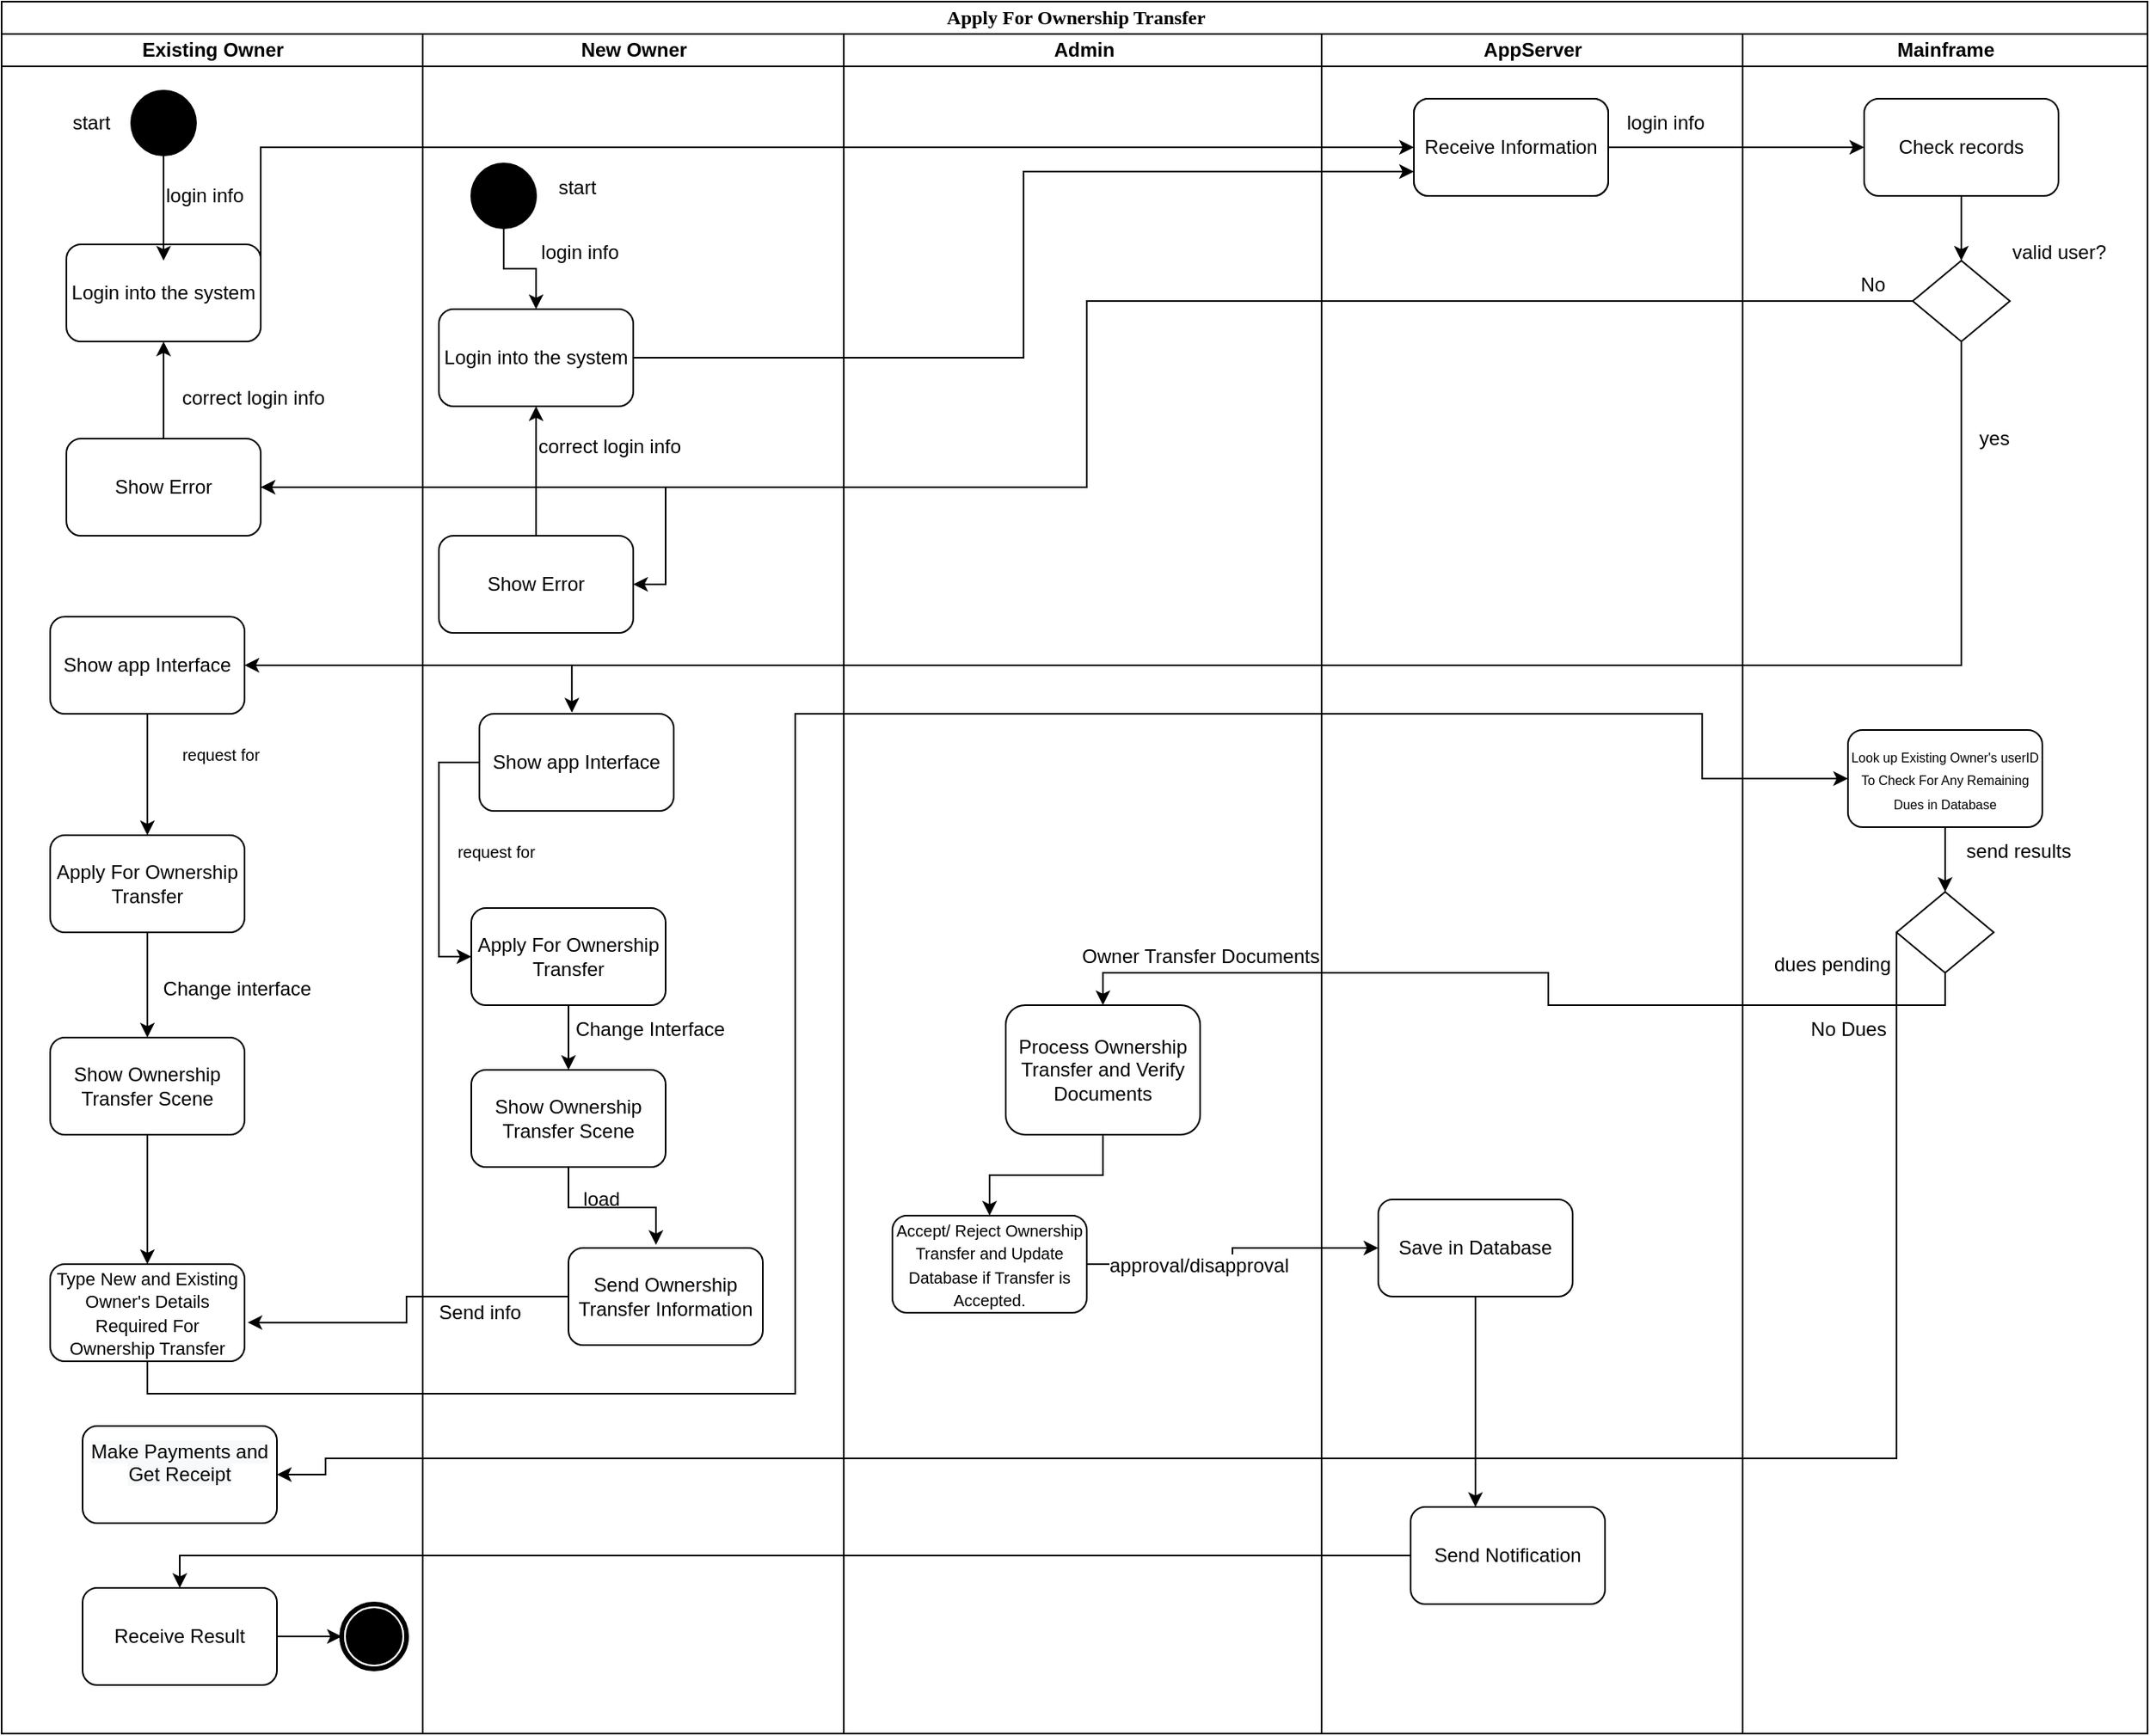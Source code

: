 <mxfile version="20.2.3" type="device"><diagram id="Ap3RwUIApTw5fJCIHlnm" name="Page-1"><mxGraphModel dx="1384" dy="729" grid="1" gridSize="10" guides="1" tooltips="1" connect="1" arrows="1" fold="1" page="1" pageScale="1" pageWidth="1200" pageHeight="1600" math="0" shadow="0"><root><mxCell id="0"/><mxCell id="1" parent="0"/><mxCell id="4CDxR_zVIVkSJxMHDh3r-1" value="Apply For Ownership Transfer" style="swimlane;html=1;childLayout=stackLayout;startSize=20;rounded=0;shadow=0;comic=0;labelBackgroundColor=none;strokeWidth=1;fontFamily=Verdana;fontSize=12;align=center;" vertex="1" parent="1"><mxGeometry x="510" y="230" width="1325" height="1070" as="geometry"/></mxCell><mxCell id="4CDxR_zVIVkSJxMHDh3r-2" value="Existing Owner" style="swimlane;html=1;startSize=20;" vertex="1" parent="4CDxR_zVIVkSJxMHDh3r-1"><mxGeometry y="20" width="260" height="1050" as="geometry"/></mxCell><mxCell id="4CDxR_zVIVkSJxMHDh3r-3" value="" style="ellipse;whiteSpace=wrap;html=1;rounded=0;shadow=0;comic=0;labelBackgroundColor=none;strokeWidth=1;fillColor=#000000;fontFamily=Verdana;fontSize=12;align=center;" vertex="1" parent="4CDxR_zVIVkSJxMHDh3r-2"><mxGeometry x="80" y="35" width="40" height="40" as="geometry"/></mxCell><mxCell id="4CDxR_zVIVkSJxMHDh3r-4" value="start&lt;br&gt;" style="text;html=1;align=center;verticalAlign=middle;resizable=0;points=[];autosize=1;strokeColor=none;fillColor=none;" vertex="1" parent="4CDxR_zVIVkSJxMHDh3r-2"><mxGeometry x="30" y="40" width="50" height="30" as="geometry"/></mxCell><mxCell id="4CDxR_zVIVkSJxMHDh3r-5" value="login info&lt;br&gt;" style="text;html=1;align=center;verticalAlign=middle;resizable=0;points=[];autosize=1;strokeColor=none;fillColor=none;" vertex="1" parent="4CDxR_zVIVkSJxMHDh3r-2"><mxGeometry x="90" y="85" width="70" height="30" as="geometry"/></mxCell><mxCell id="4CDxR_zVIVkSJxMHDh3r-6" value="Login into the system" style="rounded=1;whiteSpace=wrap;html=1;" vertex="1" parent="4CDxR_zVIVkSJxMHDh3r-2"><mxGeometry x="40" y="130" width="120" height="60" as="geometry"/></mxCell><mxCell id="4CDxR_zVIVkSJxMHDh3r-118" style="edgeStyle=orthogonalEdgeStyle;rounded=0;orthogonalLoop=1;jettySize=auto;html=1;exitX=0.5;exitY=0;exitDx=0;exitDy=0;entryX=0.5;entryY=1;entryDx=0;entryDy=0;" edge="1" parent="4CDxR_zVIVkSJxMHDh3r-2" source="4CDxR_zVIVkSJxMHDh3r-8" target="4CDxR_zVIVkSJxMHDh3r-6"><mxGeometry relative="1" as="geometry"/></mxCell><mxCell id="4CDxR_zVIVkSJxMHDh3r-8" value="Show Error" style="rounded=1;whiteSpace=wrap;html=1;" vertex="1" parent="4CDxR_zVIVkSJxMHDh3r-2"><mxGeometry x="40" y="250" width="120" height="60" as="geometry"/></mxCell><mxCell id="4CDxR_zVIVkSJxMHDh3r-122" style="edgeStyle=orthogonalEdgeStyle;rounded=0;orthogonalLoop=1;jettySize=auto;html=1;exitX=0.5;exitY=1;exitDx=0;exitDy=0;entryX=0.5;entryY=0;entryDx=0;entryDy=0;" edge="1" parent="4CDxR_zVIVkSJxMHDh3r-2" source="4CDxR_zVIVkSJxMHDh3r-10" target="4CDxR_zVIVkSJxMHDh3r-12"><mxGeometry relative="1" as="geometry"/></mxCell><mxCell id="4CDxR_zVIVkSJxMHDh3r-10" value="Show app Interface" style="rounded=1;whiteSpace=wrap;html=1;" vertex="1" parent="4CDxR_zVIVkSJxMHDh3r-2"><mxGeometry x="30" y="360" width="120" height="60" as="geometry"/></mxCell><mxCell id="4CDxR_zVIVkSJxMHDh3r-11" value="&lt;font size=&quot;1&quot;&gt;request for&lt;/font&gt;" style="text;html=1;align=center;verticalAlign=middle;resizable=0;points=[];autosize=1;strokeColor=none;fillColor=none;" vertex="1" parent="4CDxR_zVIVkSJxMHDh3r-2"><mxGeometry x="100" y="430" width="70" height="30" as="geometry"/></mxCell><mxCell id="4CDxR_zVIVkSJxMHDh3r-12" value="&lt;font style=&quot;font-size: 12px;&quot;&gt;Apply For Ownership Transfer&lt;/font&gt;" style="rounded=1;whiteSpace=wrap;html=1;fontSize=9;" vertex="1" parent="4CDxR_zVIVkSJxMHDh3r-2"><mxGeometry x="30" y="495" width="120" height="60" as="geometry"/></mxCell><mxCell id="4CDxR_zVIVkSJxMHDh3r-119" value="correct login info" style="text;html=1;align=center;verticalAlign=middle;resizable=0;points=[];autosize=1;strokeColor=none;fillColor=none;" vertex="1" parent="4CDxR_zVIVkSJxMHDh3r-2"><mxGeometry x="100" y="210" width="110" height="30" as="geometry"/></mxCell><mxCell id="4CDxR_zVIVkSJxMHDh3r-124" value="Show Ownership Transfer Scene" style="rounded=1;whiteSpace=wrap;html=1;fontSize=12;" vertex="1" parent="4CDxR_zVIVkSJxMHDh3r-2"><mxGeometry x="30" y="620" width="120" height="60" as="geometry"/></mxCell><mxCell id="4CDxR_zVIVkSJxMHDh3r-123" style="edgeStyle=orthogonalEdgeStyle;rounded=0;orthogonalLoop=1;jettySize=auto;html=1;exitX=0.5;exitY=1;exitDx=0;exitDy=0;fontSize=12;" edge="1" parent="4CDxR_zVIVkSJxMHDh3r-2" source="4CDxR_zVIVkSJxMHDh3r-12" target="4CDxR_zVIVkSJxMHDh3r-124"><mxGeometry relative="1" as="geometry"><mxPoint x="90" y="600" as="targetPoint"/></mxGeometry></mxCell><mxCell id="4CDxR_zVIVkSJxMHDh3r-127" value="Change interface&lt;br&gt;" style="text;html=1;align=center;verticalAlign=middle;resizable=0;points=[];autosize=1;strokeColor=none;fillColor=none;fontSize=12;" vertex="1" parent="4CDxR_zVIVkSJxMHDh3r-2"><mxGeometry x="90" y="575" width="110" height="30" as="geometry"/></mxCell><mxCell id="4CDxR_zVIVkSJxMHDh3r-130" value="&lt;span style=&quot;font-size: 11px;&quot;&gt;Type New and Existing Owner's Details Required For Ownership Transfer&lt;/span&gt;" style="rounded=1;whiteSpace=wrap;html=1;fontSize=12;" vertex="1" parent="4CDxR_zVIVkSJxMHDh3r-2"><mxGeometry x="30" y="760" width="120" height="60" as="geometry"/></mxCell><mxCell id="4CDxR_zVIVkSJxMHDh3r-129" style="edgeStyle=orthogonalEdgeStyle;rounded=0;orthogonalLoop=1;jettySize=auto;html=1;exitX=0.5;exitY=1;exitDx=0;exitDy=0;fontSize=12;" edge="1" parent="4CDxR_zVIVkSJxMHDh3r-2" source="4CDxR_zVIVkSJxMHDh3r-124" target="4CDxR_zVIVkSJxMHDh3r-130"><mxGeometry relative="1" as="geometry"><mxPoint x="90" y="740" as="targetPoint"/></mxGeometry></mxCell><mxCell id="4CDxR_zVIVkSJxMHDh3r-187" value="&#10;&lt;span style=&quot;color: rgb(0, 0, 0); font-family: Helvetica; font-size: 12px; font-style: normal; font-variant-ligatures: normal; font-variant-caps: normal; font-weight: 400; letter-spacing: normal; orphans: 2; text-align: center; text-indent: 0px; text-transform: none; widows: 2; word-spacing: 0px; -webkit-text-stroke-width: 0px; background-color: rgb(248, 249, 250); text-decoration-thickness: initial; text-decoration-style: initial; text-decoration-color: initial; float: none; display: inline !important;&quot;&gt;Make Payments and Get Receipt&lt;/span&gt;&#10;&#10;" style="rounded=1;whiteSpace=wrap;html=1;fontSize=12;" vertex="1" parent="4CDxR_zVIVkSJxMHDh3r-2"><mxGeometry x="50" y="860" width="120" height="60" as="geometry"/></mxCell><mxCell id="4CDxR_zVIVkSJxMHDh3r-190" style="edgeStyle=orthogonalEdgeStyle;rounded=0;orthogonalLoop=1;jettySize=auto;html=1;exitX=1;exitY=0.5;exitDx=0;exitDy=0;entryX=0;entryY=0.5;entryDx=0;entryDy=0;fontSize=12;" edge="1" parent="4CDxR_zVIVkSJxMHDh3r-2" source="4CDxR_zVIVkSJxMHDh3r-188" target="4CDxR_zVIVkSJxMHDh3r-189"><mxGeometry relative="1" as="geometry"/></mxCell><mxCell id="4CDxR_zVIVkSJxMHDh3r-188" value="Receive Result" style="rounded=1;whiteSpace=wrap;html=1;fontSize=12;" vertex="1" parent="4CDxR_zVIVkSJxMHDh3r-2"><mxGeometry x="50" y="960" width="120" height="60" as="geometry"/></mxCell><mxCell id="4CDxR_zVIVkSJxMHDh3r-189" value="" style="shape=mxgraph.bpmn.shape;html=1;verticalLabelPosition=bottom;labelBackgroundColor=#ffffff;verticalAlign=top;perimeter=ellipsePerimeter;outline=end;symbol=terminate;rounded=0;shadow=0;comic=0;strokeWidth=1;fontFamily=Verdana;fontSize=12;align=center;" vertex="1" parent="4CDxR_zVIVkSJxMHDh3r-2"><mxGeometry x="210" y="970" width="40" height="40" as="geometry"/></mxCell><mxCell id="4CDxR_zVIVkSJxMHDh3r-13" value="AppServer" style="swimlane;html=1;startSize=20;" vertex="1" parent="4CDxR_zVIVkSJxMHDh3r-1"><mxGeometry x="260" y="20" width="260" height="1050" as="geometry"/></mxCell><mxCell id="4CDxR_zVIVkSJxMHDh3r-70" value="New Owner" style="swimlane;html=1;startSize=20;" vertex="1" parent="4CDxR_zVIVkSJxMHDh3r-13"><mxGeometry width="260" height="1050" as="geometry"/></mxCell><mxCell id="4CDxR_zVIVkSJxMHDh3r-131" value="Send Ownership Transfer Information" style="rounded=1;whiteSpace=wrap;html=1;fontSize=12;" vertex="1" parent="4CDxR_zVIVkSJxMHDh3r-70"><mxGeometry x="90" y="750" width="120" height="60" as="geometry"/></mxCell><mxCell id="4CDxR_zVIVkSJxMHDh3r-146" style="edgeStyle=orthogonalEdgeStyle;rounded=0;orthogonalLoop=1;jettySize=auto;html=1;exitX=0.5;exitY=1;exitDx=0;exitDy=0;entryX=0.5;entryY=0;entryDx=0;entryDy=0;fontSize=12;" edge="1" parent="4CDxR_zVIVkSJxMHDh3r-70" source="4CDxR_zVIVkSJxMHDh3r-132" target="4CDxR_zVIVkSJxMHDh3r-145"><mxGeometry relative="1" as="geometry"/></mxCell><mxCell id="4CDxR_zVIVkSJxMHDh3r-132" value="" style="ellipse;whiteSpace=wrap;html=1;rounded=0;shadow=0;comic=0;labelBackgroundColor=none;strokeWidth=1;fillColor=#000000;fontFamily=Verdana;fontSize=12;align=center;" vertex="1" parent="4CDxR_zVIVkSJxMHDh3r-70"><mxGeometry x="30" y="80" width="40" height="40" as="geometry"/></mxCell><mxCell id="4CDxR_zVIVkSJxMHDh3r-133" value="start&lt;br&gt;" style="text;html=1;align=center;verticalAlign=middle;resizable=0;points=[];autosize=1;strokeColor=none;fillColor=none;" vertex="1" parent="4CDxR_zVIVkSJxMHDh3r-70"><mxGeometry x="70" y="80" width="50" height="30" as="geometry"/></mxCell><mxCell id="4CDxR_zVIVkSJxMHDh3r-145" value="Login into the system" style="rounded=1;whiteSpace=wrap;html=1;" vertex="1" parent="4CDxR_zVIVkSJxMHDh3r-70"><mxGeometry x="10" y="170" width="120" height="60" as="geometry"/></mxCell><mxCell id="4CDxR_zVIVkSJxMHDh3r-147" value="&amp;nbsp;login info" style="text;html=1;align=center;verticalAlign=middle;resizable=0;points=[];autosize=1;strokeColor=none;fillColor=none;fontSize=12;" vertex="1" parent="4CDxR_zVIVkSJxMHDh3r-70"><mxGeometry x="60" y="120" width="70" height="30" as="geometry"/></mxCell><mxCell id="4CDxR_zVIVkSJxMHDh3r-153" style="edgeStyle=orthogonalEdgeStyle;rounded=0;orthogonalLoop=1;jettySize=auto;html=1;exitX=0.5;exitY=0;exitDx=0;exitDy=0;entryX=0.5;entryY=1;entryDx=0;entryDy=0;fontSize=12;" edge="1" parent="4CDxR_zVIVkSJxMHDh3r-70" source="4CDxR_zVIVkSJxMHDh3r-150" target="4CDxR_zVIVkSJxMHDh3r-145"><mxGeometry relative="1" as="geometry"/></mxCell><mxCell id="4CDxR_zVIVkSJxMHDh3r-150" value="Show Error" style="rounded=1;whiteSpace=wrap;html=1;" vertex="1" parent="4CDxR_zVIVkSJxMHDh3r-70"><mxGeometry x="10" y="310" width="120" height="60" as="geometry"/></mxCell><mxCell id="4CDxR_zVIVkSJxMHDh3r-154" value="correct login info" style="text;html=1;align=center;verticalAlign=middle;resizable=0;points=[];autosize=1;strokeColor=none;fillColor=none;" vertex="1" parent="4CDxR_zVIVkSJxMHDh3r-70"><mxGeometry x="60" y="240" width="110" height="30" as="geometry"/></mxCell><mxCell id="4CDxR_zVIVkSJxMHDh3r-158" style="edgeStyle=orthogonalEdgeStyle;rounded=0;orthogonalLoop=1;jettySize=auto;html=1;exitX=0;exitY=0.5;exitDx=0;exitDy=0;entryX=0;entryY=0.5;entryDx=0;entryDy=0;fontSize=12;" edge="1" parent="4CDxR_zVIVkSJxMHDh3r-70" source="4CDxR_zVIVkSJxMHDh3r-155" target="4CDxR_zVIVkSJxMHDh3r-157"><mxGeometry relative="1" as="geometry"/></mxCell><mxCell id="4CDxR_zVIVkSJxMHDh3r-155" value="Show app Interface" style="rounded=1;whiteSpace=wrap;html=1;" vertex="1" parent="4CDxR_zVIVkSJxMHDh3r-70"><mxGeometry x="35" y="420" width="120" height="60" as="geometry"/></mxCell><mxCell id="4CDxR_zVIVkSJxMHDh3r-157" value="&lt;font style=&quot;font-size: 12px;&quot;&gt;Apply For Ownership Transfer&lt;/font&gt;" style="rounded=1;whiteSpace=wrap;html=1;fontSize=9;" vertex="1" parent="4CDxR_zVIVkSJxMHDh3r-70"><mxGeometry x="30" y="540" width="120" height="60" as="geometry"/></mxCell><mxCell id="4CDxR_zVIVkSJxMHDh3r-159" value="&lt;font size=&quot;1&quot;&gt;request for&lt;/font&gt;" style="text;html=1;align=center;verticalAlign=middle;resizable=0;points=[];autosize=1;strokeColor=none;fillColor=none;" vertex="1" parent="4CDxR_zVIVkSJxMHDh3r-70"><mxGeometry x="10" y="490" width="70" height="30" as="geometry"/></mxCell><mxCell id="4CDxR_zVIVkSJxMHDh3r-163" style="edgeStyle=orthogonalEdgeStyle;rounded=0;orthogonalLoop=1;jettySize=auto;html=1;exitX=0.5;exitY=1;exitDx=0;exitDy=0;entryX=0.45;entryY=-0.032;entryDx=0;entryDy=0;entryPerimeter=0;fontSize=12;" edge="1" parent="4CDxR_zVIVkSJxMHDh3r-70" source="4CDxR_zVIVkSJxMHDh3r-160" target="4CDxR_zVIVkSJxMHDh3r-131"><mxGeometry relative="1" as="geometry"/></mxCell><mxCell id="4CDxR_zVIVkSJxMHDh3r-160" value="Show Ownership Transfer Scene" style="rounded=1;whiteSpace=wrap;html=1;fontSize=12;" vertex="1" parent="4CDxR_zVIVkSJxMHDh3r-70"><mxGeometry x="30" y="640" width="120" height="60" as="geometry"/></mxCell><mxCell id="4CDxR_zVIVkSJxMHDh3r-161" style="edgeStyle=orthogonalEdgeStyle;rounded=0;orthogonalLoop=1;jettySize=auto;html=1;exitX=0.5;exitY=1;exitDx=0;exitDy=0;fontSize=12;" edge="1" parent="4CDxR_zVIVkSJxMHDh3r-70" source="4CDxR_zVIVkSJxMHDh3r-157" target="4CDxR_zVIVkSJxMHDh3r-160"><mxGeometry relative="1" as="geometry"/></mxCell><mxCell id="4CDxR_zVIVkSJxMHDh3r-162" value="Change Interface&lt;br&gt;" style="text;html=1;align=center;verticalAlign=middle;resizable=0;points=[];autosize=1;strokeColor=none;fillColor=none;fontSize=12;" vertex="1" parent="4CDxR_zVIVkSJxMHDh3r-70"><mxGeometry x="80" y="600" width="120" height="30" as="geometry"/></mxCell><mxCell id="4CDxR_zVIVkSJxMHDh3r-166" value="Send info" style="text;html=1;align=center;verticalAlign=middle;resizable=0;points=[];autosize=1;strokeColor=none;fillColor=none;fontSize=12;" vertex="1" parent="4CDxR_zVIVkSJxMHDh3r-70"><mxGeometry y="775" width="70" height="30" as="geometry"/></mxCell><mxCell id="4CDxR_zVIVkSJxMHDh3r-44" style="edgeStyle=orthogonalEdgeStyle;rounded=0;orthogonalLoop=1;jettySize=auto;html=1;exitX=1;exitY=0.5;exitDx=0;exitDy=0;entryX=0;entryY=0.5;entryDx=0;entryDy=0;" edge="1" parent="4CDxR_zVIVkSJxMHDh3r-1" source="4CDxR_zVIVkSJxMHDh3r-6" target="4CDxR_zVIVkSJxMHDh3r-24"><mxGeometry relative="1" as="geometry"><mxPoint x="300" y="90" as="targetPoint"/><Array as="points"><mxPoint x="160" y="90"/></Array></mxGeometry></mxCell><mxCell id="4CDxR_zVIVkSJxMHDh3r-48" value="Admin" style="swimlane;html=1;startSize=20;" vertex="1" parent="4CDxR_zVIVkSJxMHDh3r-1"><mxGeometry x="520" y="20" width="295" height="1050" as="geometry"/></mxCell><mxCell id="4CDxR_zVIVkSJxMHDh3r-178" value="&lt;span style=&quot;font-size: 10px;&quot;&gt;Accept/ Reject Ownership Transfer and Update Database if Transfer is Accepted.&lt;/span&gt;" style="rounded=1;whiteSpace=wrap;html=1;fontSize=12;" vertex="1" parent="4CDxR_zVIVkSJxMHDh3r-48"><mxGeometry x="30" y="730" width="120" height="60" as="geometry"/></mxCell><mxCell id="4CDxR_zVIVkSJxMHDh3r-83" value="AppServer" style="swimlane;html=1;startSize=20;" vertex="1" parent="4CDxR_zVIVkSJxMHDh3r-1"><mxGeometry x="815" y="20" width="260" height="1050" as="geometry"/></mxCell><mxCell id="4CDxR_zVIVkSJxMHDh3r-94" value="Receive Information" style="rounded=1;whiteSpace=wrap;html=1;" vertex="1" parent="4CDxR_zVIVkSJxMHDh3r-83"><mxGeometry x="57" y="40" width="120" height="60" as="geometry"/></mxCell><mxCell id="4CDxR_zVIVkSJxMHDh3r-24" value="Receive Information" style="rounded=1;whiteSpace=wrap;html=1;" vertex="1" parent="4CDxR_zVIVkSJxMHDh3r-83"><mxGeometry x="57" y="40" width="120" height="60" as="geometry"/></mxCell><mxCell id="4CDxR_zVIVkSJxMHDh3r-115" value="login info" style="text;html=1;align=center;verticalAlign=middle;resizable=0;points=[];autosize=1;strokeColor=none;fillColor=none;" vertex="1" parent="4CDxR_zVIVkSJxMHDh3r-83"><mxGeometry x="177" y="40" width="70" height="30" as="geometry"/></mxCell><mxCell id="4CDxR_zVIVkSJxMHDh3r-191" value="Send Notification" style="rounded=1;whiteSpace=wrap;html=1;fontSize=12;" vertex="1" parent="4CDxR_zVIVkSJxMHDh3r-83"><mxGeometry x="55" y="910" width="120" height="60" as="geometry"/></mxCell><mxCell id="4CDxR_zVIVkSJxMHDh3r-114" style="edgeStyle=orthogonalEdgeStyle;rounded=0;orthogonalLoop=1;jettySize=auto;html=1;exitX=1;exitY=0.5;exitDx=0;exitDy=0;entryX=0;entryY=0.5;entryDx=0;entryDy=0;" edge="1" parent="4CDxR_zVIVkSJxMHDh3r-1" source="4CDxR_zVIVkSJxMHDh3r-24" target="4CDxR_zVIVkSJxMHDh3r-109"><mxGeometry relative="1" as="geometry"/></mxCell><mxCell id="4CDxR_zVIVkSJxMHDh3r-117" style="edgeStyle=orthogonalEdgeStyle;rounded=0;orthogonalLoop=1;jettySize=auto;html=1;exitX=0;exitY=0.5;exitDx=0;exitDy=0;entryX=1;entryY=0.5;entryDx=0;entryDy=0;" edge="1" parent="4CDxR_zVIVkSJxMHDh3r-1" source="4CDxR_zVIVkSJxMHDh3r-110" target="4CDxR_zVIVkSJxMHDh3r-8"><mxGeometry relative="1" as="geometry"/></mxCell><mxCell id="4CDxR_zVIVkSJxMHDh3r-120" style="edgeStyle=orthogonalEdgeStyle;rounded=0;orthogonalLoop=1;jettySize=auto;html=1;exitX=0.5;exitY=1;exitDx=0;exitDy=0;entryX=1;entryY=0.5;entryDx=0;entryDy=0;" edge="1" parent="4CDxR_zVIVkSJxMHDh3r-1" source="4CDxR_zVIVkSJxMHDh3r-110" target="4CDxR_zVIVkSJxMHDh3r-10"><mxGeometry relative="1" as="geometry"/></mxCell><mxCell id="4CDxR_zVIVkSJxMHDh3r-148" style="edgeStyle=orthogonalEdgeStyle;rounded=0;orthogonalLoop=1;jettySize=auto;html=1;entryX=0;entryY=0.75;entryDx=0;entryDy=0;fontSize=12;" edge="1" parent="4CDxR_zVIVkSJxMHDh3r-1" source="4CDxR_zVIVkSJxMHDh3r-145" target="4CDxR_zVIVkSJxMHDh3r-24"><mxGeometry relative="1" as="geometry"/></mxCell><mxCell id="4CDxR_zVIVkSJxMHDh3r-152" style="edgeStyle=orthogonalEdgeStyle;rounded=0;orthogonalLoop=1;jettySize=auto;html=1;exitX=1;exitY=0.5;exitDx=0;exitDy=0;fontSize=12;entryX=1;entryY=0.5;entryDx=0;entryDy=0;" edge="1" parent="4CDxR_zVIVkSJxMHDh3r-1" source="4CDxR_zVIVkSJxMHDh3r-8" target="4CDxR_zVIVkSJxMHDh3r-150"><mxGeometry relative="1" as="geometry"><mxPoint x="480" y="360" as="targetPoint"/></mxGeometry></mxCell><mxCell id="4CDxR_zVIVkSJxMHDh3r-165" style="edgeStyle=orthogonalEdgeStyle;rounded=0;orthogonalLoop=1;jettySize=auto;html=1;exitX=0;exitY=0.5;exitDx=0;exitDy=0;entryX=1.016;entryY=0.601;entryDx=0;entryDy=0;entryPerimeter=0;fontSize=12;" edge="1" parent="4CDxR_zVIVkSJxMHDh3r-1" source="4CDxR_zVIVkSJxMHDh3r-131" target="4CDxR_zVIVkSJxMHDh3r-130"><mxGeometry relative="1" as="geometry"/></mxCell><mxCell id="4CDxR_zVIVkSJxMHDh3r-167" style="edgeStyle=orthogonalEdgeStyle;rounded=0;orthogonalLoop=1;jettySize=auto;html=1;exitX=0.5;exitY=1;exitDx=0;exitDy=0;fontSize=12;entryX=0;entryY=0.5;entryDx=0;entryDy=0;" edge="1" parent="4CDxR_zVIVkSJxMHDh3r-1" source="4CDxR_zVIVkSJxMHDh3r-130" target="4CDxR_zVIVkSJxMHDh3r-168"><mxGeometry relative="1" as="geometry"><mxPoint x="1000" y="450" as="targetPoint"/><Array as="points"><mxPoint x="90" y="860"/><mxPoint x="490" y="860"/><mxPoint x="490" y="440"/><mxPoint x="1050" y="440"/><mxPoint x="1050" y="480"/></Array></mxGeometry></mxCell><mxCell id="4CDxR_zVIVkSJxMHDh3r-185" style="edgeStyle=orthogonalEdgeStyle;rounded=0;orthogonalLoop=1;jettySize=auto;html=1;exitX=0;exitY=0.5;exitDx=0;exitDy=0;fontSize=12;" edge="1" parent="4CDxR_zVIVkSJxMHDh3r-1" source="4CDxR_zVIVkSJxMHDh3r-171" target="4CDxR_zVIVkSJxMHDh3r-187"><mxGeometry relative="1" as="geometry"><mxPoint x="170" y="920" as="targetPoint"/><Array as="points"><mxPoint x="1170" y="900"/><mxPoint x="200" y="900"/></Array></mxGeometry></mxCell><mxCell id="4CDxR_zVIVkSJxMHDh3r-96" value="Mainframe" style="swimlane;html=1;startSize=20;" vertex="1" parent="4CDxR_zVIVkSJxMHDh3r-1"><mxGeometry x="1075" y="20" width="250" height="1050" as="geometry"/></mxCell><mxCell id="4CDxR_zVIVkSJxMHDh3r-116" style="edgeStyle=orthogonalEdgeStyle;rounded=0;orthogonalLoop=1;jettySize=auto;html=1;exitX=0.5;exitY=1;exitDx=0;exitDy=0;entryX=0.5;entryY=0;entryDx=0;entryDy=0;" edge="1" parent="4CDxR_zVIVkSJxMHDh3r-96" source="4CDxR_zVIVkSJxMHDh3r-109" target="4CDxR_zVIVkSJxMHDh3r-110"><mxGeometry relative="1" as="geometry"/></mxCell><mxCell id="4CDxR_zVIVkSJxMHDh3r-109" value="Check records" style="rounded=1;whiteSpace=wrap;html=1;" vertex="1" parent="4CDxR_zVIVkSJxMHDh3r-96"><mxGeometry x="75" y="40" width="120" height="60" as="geometry"/></mxCell><mxCell id="4CDxR_zVIVkSJxMHDh3r-110" value="" style="rhombus;whiteSpace=wrap;html=1;" vertex="1" parent="4CDxR_zVIVkSJxMHDh3r-96"><mxGeometry x="105" y="140" width="60" height="50" as="geometry"/></mxCell><mxCell id="4CDxR_zVIVkSJxMHDh3r-111" value="valid user?" style="text;html=1;align=center;verticalAlign=middle;resizable=0;points=[];autosize=1;strokeColor=none;fillColor=none;" vertex="1" parent="4CDxR_zVIVkSJxMHDh3r-96"><mxGeometry x="155" y="120" width="80" height="30" as="geometry"/></mxCell><mxCell id="4CDxR_zVIVkSJxMHDh3r-112" value="No" style="text;html=1;align=center;verticalAlign=middle;resizable=0;points=[];autosize=1;strokeColor=none;fillColor=none;" vertex="1" parent="4CDxR_zVIVkSJxMHDh3r-96"><mxGeometry x="60" y="140" width="40" height="30" as="geometry"/></mxCell><mxCell id="4CDxR_zVIVkSJxMHDh3r-172" style="edgeStyle=orthogonalEdgeStyle;rounded=0;orthogonalLoop=1;jettySize=auto;html=1;exitX=0.5;exitY=1;exitDx=0;exitDy=0;entryX=0.5;entryY=0;entryDx=0;entryDy=0;fontSize=12;" edge="1" parent="4CDxR_zVIVkSJxMHDh3r-96" source="4CDxR_zVIVkSJxMHDh3r-168" target="4CDxR_zVIVkSJxMHDh3r-171"><mxGeometry relative="1" as="geometry"/></mxCell><mxCell id="4CDxR_zVIVkSJxMHDh3r-168" value="&lt;span style=&quot;font-size: 8px;&quot;&gt;Look up Existing Owner's userID To Check For Any Remaining Dues in Database&lt;/span&gt;" style="rounded=1;whiteSpace=wrap;html=1;fontSize=12;" vertex="1" parent="4CDxR_zVIVkSJxMHDh3r-96"><mxGeometry x="65" y="430" width="120" height="60" as="geometry"/></mxCell><mxCell id="4CDxR_zVIVkSJxMHDh3r-171" value="" style="rhombus;whiteSpace=wrap;html=1;" vertex="1" parent="4CDxR_zVIVkSJxMHDh3r-96"><mxGeometry x="95" y="530" width="60" height="50" as="geometry"/></mxCell><mxCell id="4CDxR_zVIVkSJxMHDh3r-173" value="send results" style="text;html=1;align=center;verticalAlign=middle;resizable=0;points=[];autosize=1;strokeColor=none;fillColor=none;fontSize=12;" vertex="1" parent="4CDxR_zVIVkSJxMHDh3r-96"><mxGeometry x="125" y="490" width="90" height="30" as="geometry"/></mxCell><mxCell id="4CDxR_zVIVkSJxMHDh3r-184" value="No Dues" style="text;html=1;align=center;verticalAlign=middle;resizable=0;points=[];autosize=1;strokeColor=none;fillColor=none;fontSize=12;" vertex="1" parent="4CDxR_zVIVkSJxMHDh3r-96"><mxGeometry x="30" y="600" width="70" height="30" as="geometry"/></mxCell><mxCell id="4CDxR_zVIVkSJxMHDh3r-186" value="dues pending" style="text;html=1;align=center;verticalAlign=middle;resizable=0;points=[];autosize=1;strokeColor=none;fillColor=none;fontSize=12;" vertex="1" parent="4CDxR_zVIVkSJxMHDh3r-96"><mxGeometry x="5" y="560" width="100" height="30" as="geometry"/></mxCell><mxCell id="4CDxR_zVIVkSJxMHDh3r-192" style="edgeStyle=orthogonalEdgeStyle;rounded=0;orthogonalLoop=1;jettySize=auto;html=1;entryX=0.5;entryY=0;entryDx=0;entryDy=0;fontSize=12;" edge="1" parent="4CDxR_zVIVkSJxMHDh3r-1" source="4CDxR_zVIVkSJxMHDh3r-191" target="4CDxR_zVIVkSJxMHDh3r-188"><mxGeometry relative="1" as="geometry"/></mxCell><mxCell id="4CDxR_zVIVkSJxMHDh3r-65" style="edgeStyle=orthogonalEdgeStyle;rounded=0;orthogonalLoop=1;jettySize=auto;html=1;" edge="1" parent="1" source="4CDxR_zVIVkSJxMHDh3r-3"><mxGeometry relative="1" as="geometry"><mxPoint x="610" y="390" as="targetPoint"/></mxGeometry></mxCell><mxCell id="4CDxR_zVIVkSJxMHDh3r-121" value="yes" style="text;html=1;align=center;verticalAlign=middle;resizable=0;points=[];autosize=1;strokeColor=none;fillColor=none;" vertex="1" parent="1"><mxGeometry x="1720" y="485" width="40" height="30" as="geometry"/></mxCell><mxCell id="4CDxR_zVIVkSJxMHDh3r-156" style="edgeStyle=orthogonalEdgeStyle;rounded=0;orthogonalLoop=1;jettySize=auto;html=1;fontSize=12;entryX=0.476;entryY=-0.013;entryDx=0;entryDy=0;entryPerimeter=0;" edge="1" parent="1" target="4CDxR_zVIVkSJxMHDh3r-155"><mxGeometry relative="1" as="geometry"><mxPoint x="865.091" y="640" as="targetPoint"/><mxPoint x="880" y="640" as="sourcePoint"/></mxGeometry></mxCell><mxCell id="4CDxR_zVIVkSJxMHDh3r-164" value="load" style="text;html=1;align=center;verticalAlign=middle;resizable=0;points=[];autosize=1;strokeColor=none;fillColor=none;fontSize=12;" vertex="1" parent="1"><mxGeometry x="855" y="955" width="50" height="30" as="geometry"/></mxCell><mxCell id="4CDxR_zVIVkSJxMHDh3r-174" style="edgeStyle=orthogonalEdgeStyle;rounded=0;orthogonalLoop=1;jettySize=auto;html=1;exitX=0.5;exitY=1;exitDx=0;exitDy=0;fontSize=12;" edge="1" parent="1" source="4CDxR_zVIVkSJxMHDh3r-171" target="4CDxR_zVIVkSJxMHDh3r-175"><mxGeometry relative="1" as="geometry"><mxPoint x="1190" y="880" as="targetPoint"/></mxGeometry></mxCell><mxCell id="4CDxR_zVIVkSJxMHDh3r-177" style="edgeStyle=orthogonalEdgeStyle;rounded=0;orthogonalLoop=1;jettySize=auto;html=1;fontSize=12;" edge="1" parent="1" source="4CDxR_zVIVkSJxMHDh3r-175" target="4CDxR_zVIVkSJxMHDh3r-178"><mxGeometry relative="1" as="geometry"><mxPoint x="1190" y="1000" as="targetPoint"/></mxGeometry></mxCell><mxCell id="4CDxR_zVIVkSJxMHDh3r-175" value="Process Ownership Transfer and Verify Documents" style="rounded=1;whiteSpace=wrap;html=1;fontSize=12;" vertex="1" parent="1"><mxGeometry x="1130" y="850" width="120" height="80" as="geometry"/></mxCell><mxCell id="4CDxR_zVIVkSJxMHDh3r-176" value="Owner Transfer Documents" style="text;html=1;align=center;verticalAlign=middle;resizable=0;points=[];autosize=1;strokeColor=none;fillColor=none;fontSize=12;" vertex="1" parent="1"><mxGeometry x="1165" y="805" width="170" height="30" as="geometry"/></mxCell><mxCell id="4CDxR_zVIVkSJxMHDh3r-179" style="edgeStyle=orthogonalEdgeStyle;rounded=0;orthogonalLoop=1;jettySize=auto;html=1;fontSize=12;" edge="1" parent="1" source="4CDxR_zVIVkSJxMHDh3r-178" target="4CDxR_zVIVkSJxMHDh3r-180"><mxGeometry relative="1" as="geometry"><mxPoint x="1420" y="1000" as="targetPoint"/></mxGeometry></mxCell><mxCell id="4CDxR_zVIVkSJxMHDh3r-182" value="approval/disapproval" style="edgeLabel;html=1;align=center;verticalAlign=middle;resizable=0;points=[];fontSize=12;" vertex="1" connectable="0" parent="4CDxR_zVIVkSJxMHDh3r-179"><mxGeometry x="-0.28" y="-1" relative="1" as="geometry"><mxPoint as="offset"/></mxGeometry></mxCell><mxCell id="4CDxR_zVIVkSJxMHDh3r-183" style="edgeStyle=orthogonalEdgeStyle;rounded=0;orthogonalLoop=1;jettySize=auto;html=1;exitX=0.5;exitY=1;exitDx=0;exitDy=0;fontSize=12;" edge="1" parent="1" source="4CDxR_zVIVkSJxMHDh3r-180"><mxGeometry relative="1" as="geometry"><mxPoint x="1420" y="1160" as="targetPoint"/></mxGeometry></mxCell><mxCell id="4CDxR_zVIVkSJxMHDh3r-180" value="Save in Database" style="rounded=1;whiteSpace=wrap;html=1;fontSize=12;" vertex="1" parent="1"><mxGeometry x="1360" y="970" width="120" height="60" as="geometry"/></mxCell></root></mxGraphModel></diagram></mxfile>